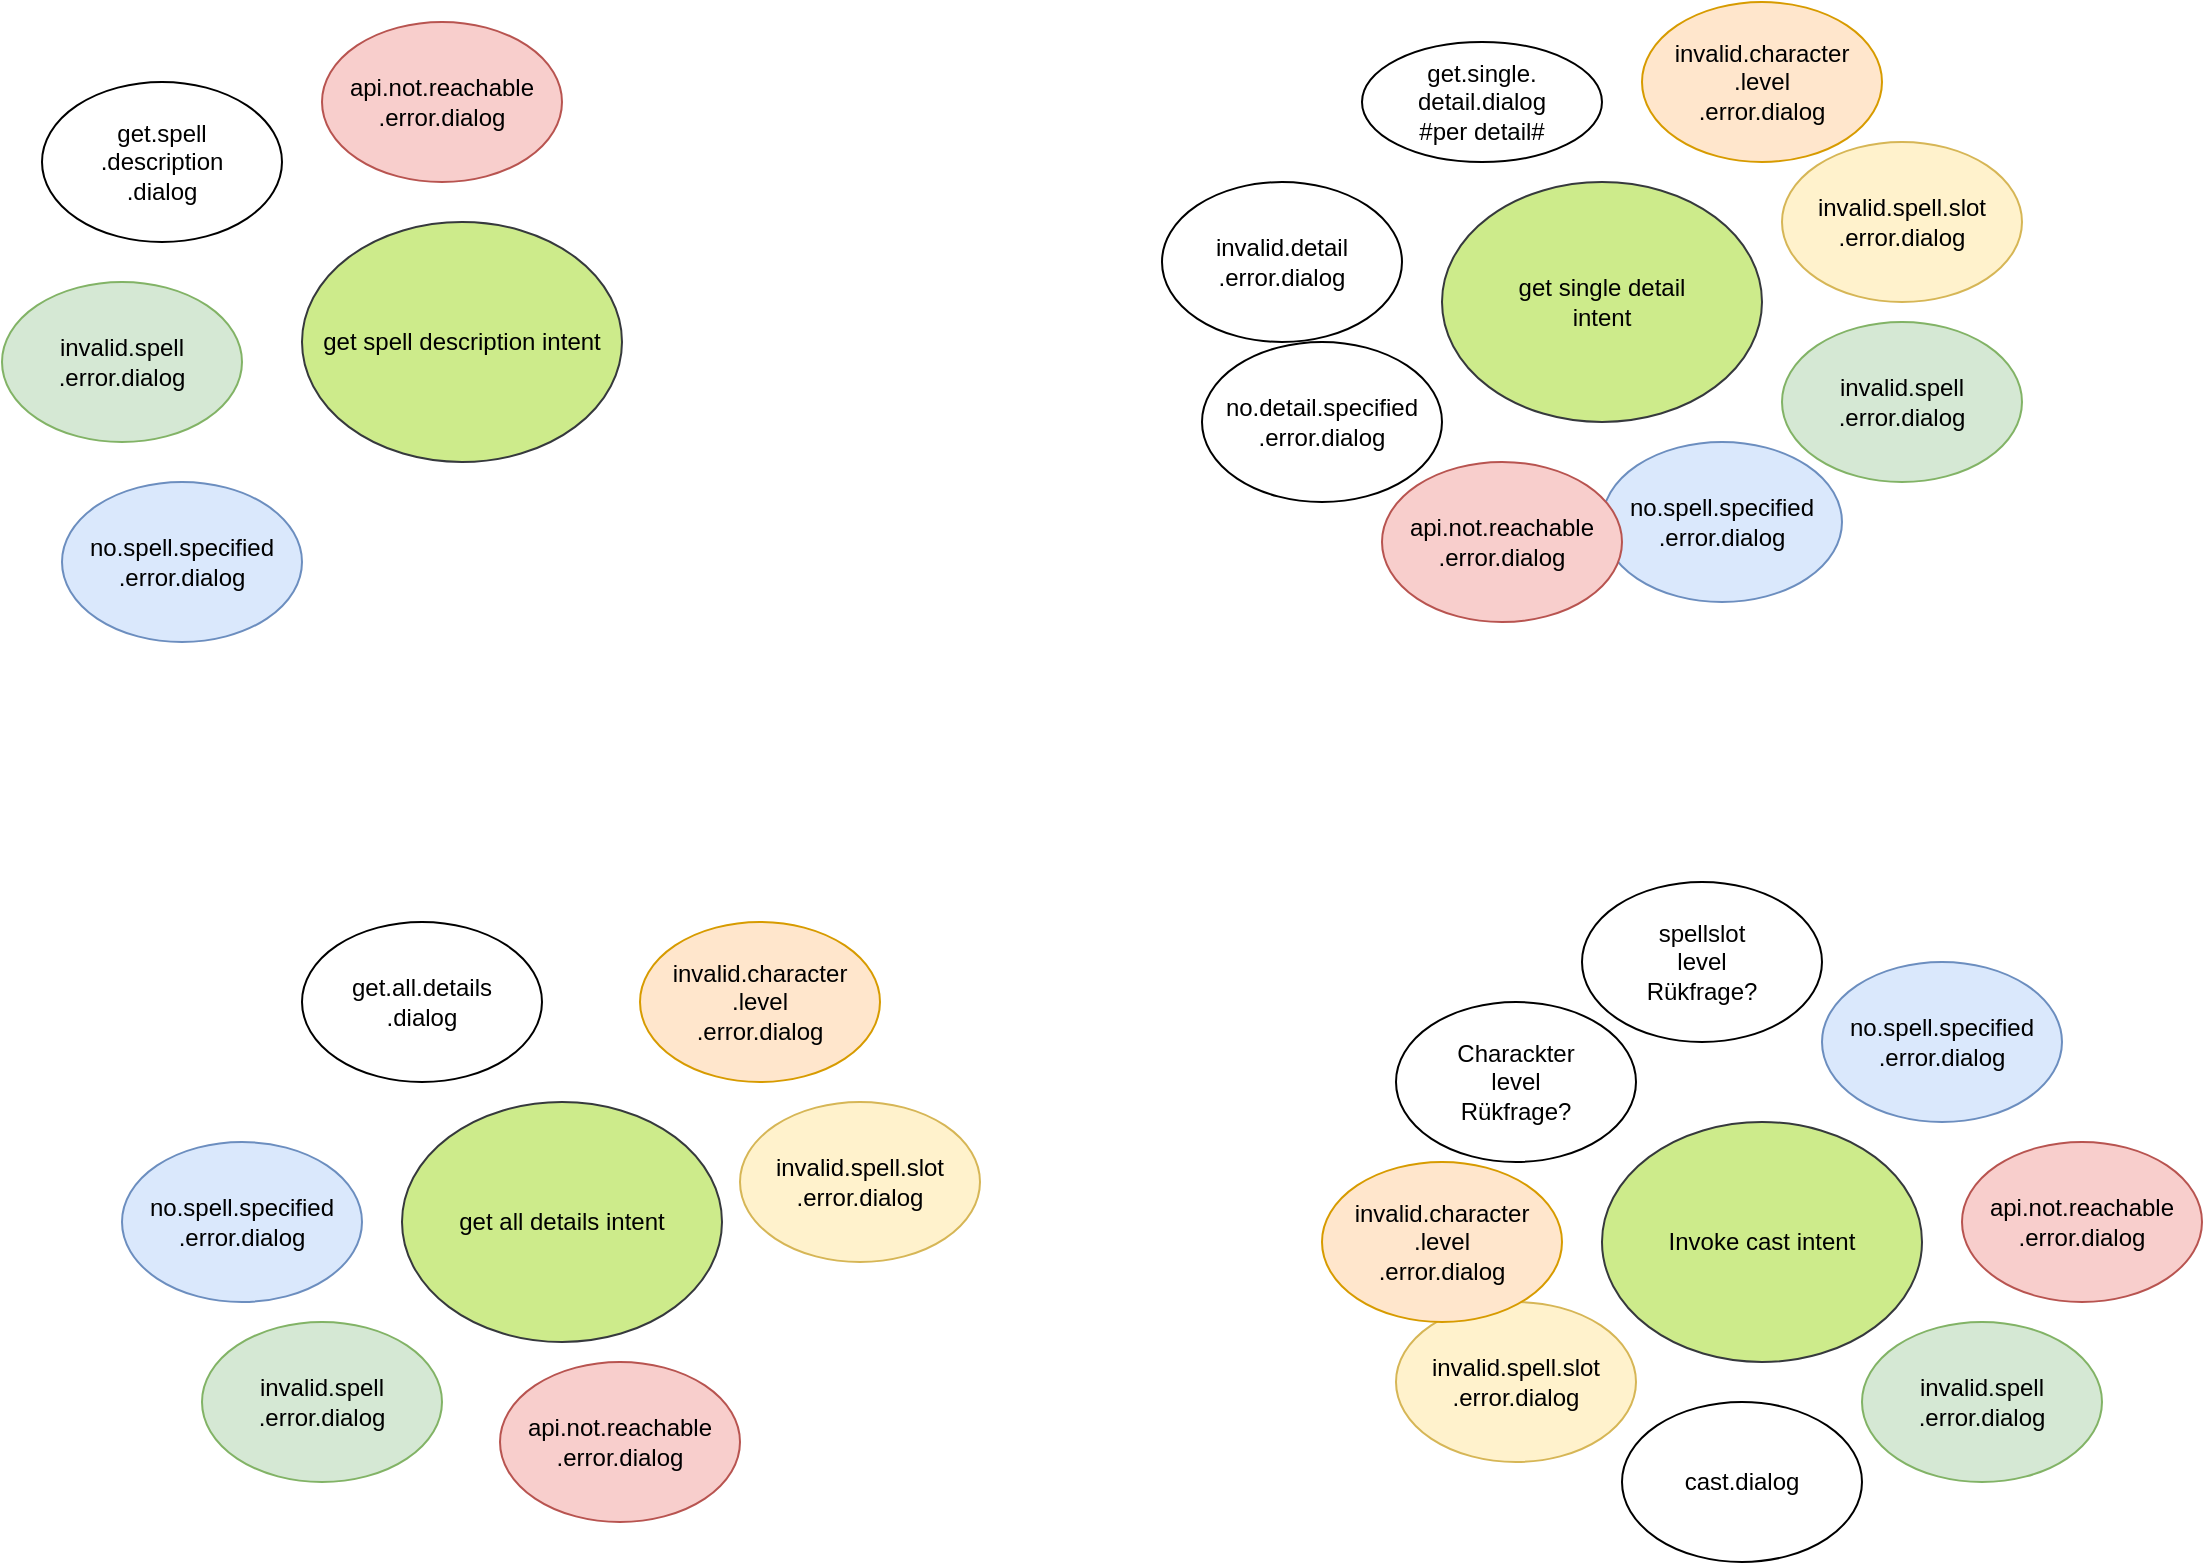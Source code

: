 <mxfile version="14.1.8" type="device"><diagram id="Ehb2cejAjsyU7AzATvCr" name="Seite-1"><mxGraphModel dx="1422" dy="822" grid="1" gridSize="10" guides="1" tooltips="1" connect="1" arrows="1" fold="1" page="1" pageScale="1" pageWidth="827" pageHeight="1169" math="0" shadow="0"><root><mxCell id="0"/><mxCell id="1" parent="0"/><mxCell id="gS6e-m_PlZvfoeBw2O-E-1" value="get.single.&lt;br&gt;detail.dialog&lt;br&gt;#per detail#" style="ellipse;whiteSpace=wrap;html=1;" parent="1" vertex="1"><mxGeometry x="690" y="310" width="120" height="60" as="geometry"/></mxCell><mxCell id="gS6e-m_PlZvfoeBw2O-E-40" value="get spell description intent" style="ellipse;whiteSpace=wrap;html=1;fillColor=#cdeb8b;strokeColor=#36393d;" parent="1" vertex="1"><mxGeometry x="160" y="400" width="160" height="120" as="geometry"/></mxCell><mxCell id="gS6e-m_PlZvfoeBw2O-E-41" value="get all details intent" style="ellipse;whiteSpace=wrap;html=1;fillColor=#cdeb8b;strokeColor=#36393d;" parent="1" vertex="1"><mxGeometry x="210" y="840" width="160" height="120" as="geometry"/></mxCell><mxCell id="gS6e-m_PlZvfoeBw2O-E-42" value="get single detail &lt;br&gt;intent" style="ellipse;whiteSpace=wrap;html=1;fillColor=#cdeb8b;strokeColor=#36393d;" parent="1" vertex="1"><mxGeometry x="730" y="380" width="160" height="120" as="geometry"/></mxCell><mxCell id="gS6e-m_PlZvfoeBw2O-E-44" value="Invoke cast intent" style="ellipse;whiteSpace=wrap;html=1;fillColor=#cdeb8b;strokeColor=#36393d;" parent="1" vertex="1"><mxGeometry x="810" y="850" width="160" height="120" as="geometry"/></mxCell><mxCell id="gS6e-m_PlZvfoeBw2O-E-45" value="no.spell.specified&lt;br&gt;.error.dialog" style="ellipse;whiteSpace=wrap;html=1;fillColor=#dae8fc;strokeColor=#6c8ebf;" parent="1" vertex="1"><mxGeometry x="40" y="530" width="120" height="80" as="geometry"/></mxCell><mxCell id="gS6e-m_PlZvfoeBw2O-E-46" value="invalid.spell&lt;br&gt;.error.dialog" style="ellipse;whiteSpace=wrap;html=1;fillColor=#d5e8d4;strokeColor=#82b366;" parent="1" vertex="1"><mxGeometry x="10" y="430" width="120" height="80" as="geometry"/></mxCell><mxCell id="gS6e-m_PlZvfoeBw2O-E-47" value="get.spell&lt;br&gt;.description&lt;br&gt;.dialog" style="ellipse;whiteSpace=wrap;html=1;" parent="1" vertex="1"><mxGeometry x="30" y="330" width="120" height="80" as="geometry"/></mxCell><mxCell id="gS6e-m_PlZvfoeBw2O-E-49" value="no.spell.specified&lt;br&gt;.error.dialog" style="ellipse;whiteSpace=wrap;html=1;fillColor=#dae8fc;strokeColor=#6c8ebf;" parent="1" vertex="1"><mxGeometry x="810" y="510" width="120" height="80" as="geometry"/></mxCell><mxCell id="gS6e-m_PlZvfoeBw2O-E-50" value="invalid.spell&lt;br&gt;.error.dialog" style="ellipse;whiteSpace=wrap;html=1;fillColor=#d5e8d4;strokeColor=#82b366;" parent="1" vertex="1"><mxGeometry x="900" y="450" width="120" height="80" as="geometry"/></mxCell><mxCell id="gS6e-m_PlZvfoeBw2O-E-51" value="no.detail.specified&lt;br&gt;.error.dialog" style="ellipse;whiteSpace=wrap;html=1;" parent="1" vertex="1"><mxGeometry x="610" y="460" width="120" height="80" as="geometry"/></mxCell><mxCell id="gS6e-m_PlZvfoeBw2O-E-52" value="invalid.detail&lt;br&gt;.error.dialog" style="ellipse;whiteSpace=wrap;html=1;" parent="1" vertex="1"><mxGeometry x="590" y="380" width="120" height="80" as="geometry"/></mxCell><mxCell id="gS6e-m_PlZvfoeBw2O-E-53" value="invalid.spell.slot&lt;br&gt;.error.dialog" style="ellipse;whiteSpace=wrap;html=1;fillColor=#fff2cc;strokeColor=#d6b656;" parent="1" vertex="1"><mxGeometry x="900" y="360" width="120" height="80" as="geometry"/></mxCell><mxCell id="gS6e-m_PlZvfoeBw2O-E-54" value="invalid.character&lt;br&gt;.level&lt;br&gt;.error.dialog" style="ellipse;whiteSpace=wrap;html=1;fillColor=#ffe6cc;strokeColor=#d79b00;" parent="1" vertex="1"><mxGeometry x="830" y="290" width="120" height="80" as="geometry"/></mxCell><mxCell id="MEmN2f2s_jUy_C6ZmVlN-1" value="no.spell.specified&lt;br&gt;.error.dialog" style="ellipse;whiteSpace=wrap;html=1;fillColor=#dae8fc;strokeColor=#6c8ebf;" parent="1" vertex="1"><mxGeometry x="70" y="860" width="120" height="80" as="geometry"/></mxCell><mxCell id="MEmN2f2s_jUy_C6ZmVlN-2" value="invalid.spell&lt;br&gt;.error.dialog" style="ellipse;whiteSpace=wrap;html=1;fillColor=#d5e8d4;strokeColor=#82b366;" parent="1" vertex="1"><mxGeometry x="110" y="950" width="120" height="80" as="geometry"/></mxCell><mxCell id="MEmN2f2s_jUy_C6ZmVlN-5" value="invalid.spell.slot&lt;br&gt;.error.dialog" style="ellipse;whiteSpace=wrap;html=1;fillColor=#fff2cc;strokeColor=#d6b656;" parent="1" vertex="1"><mxGeometry x="379" y="840" width="120" height="80" as="geometry"/></mxCell><mxCell id="MEmN2f2s_jUy_C6ZmVlN-6" value="invalid.character&lt;br&gt;.level&lt;br&gt;.error.dialog" style="ellipse;whiteSpace=wrap;html=1;fillColor=#ffe6cc;strokeColor=#d79b00;" parent="1" vertex="1"><mxGeometry x="329" y="750" width="120" height="80" as="geometry"/></mxCell><mxCell id="MEmN2f2s_jUy_C6ZmVlN-7" value="get.all.details&lt;br&gt;.dialog" style="ellipse;whiteSpace=wrap;html=1;" parent="1" vertex="1"><mxGeometry x="160" y="750" width="120" height="80" as="geometry"/></mxCell><mxCell id="MEmN2f2s_jUy_C6ZmVlN-8" value="no.spell.specified&lt;br&gt;.error.dialog" style="ellipse;whiteSpace=wrap;html=1;fillColor=#dae8fc;strokeColor=#6c8ebf;" parent="1" vertex="1"><mxGeometry x="920" y="770" width="120" height="80" as="geometry"/></mxCell><mxCell id="MEmN2f2s_jUy_C6ZmVlN-9" value="invalid.spell&lt;br&gt;.error.dialog" style="ellipse;whiteSpace=wrap;html=1;fillColor=#d5e8d4;strokeColor=#82b366;" parent="1" vertex="1"><mxGeometry x="940" y="950" width="120" height="80" as="geometry"/></mxCell><mxCell id="MEmN2f2s_jUy_C6ZmVlN-10" value="invalid.spell.slot&lt;br&gt;.error.dialog" style="ellipse;whiteSpace=wrap;html=1;fillColor=#fff2cc;strokeColor=#d6b656;" parent="1" vertex="1"><mxGeometry x="707" y="940" width="120" height="80" as="geometry"/></mxCell><mxCell id="MEmN2f2s_jUy_C6ZmVlN-11" value="invalid.character&lt;br&gt;.level&lt;br&gt;.error.dialog" style="ellipse;whiteSpace=wrap;html=1;fillColor=#ffe6cc;strokeColor=#d79b00;" parent="1" vertex="1"><mxGeometry x="670" y="870" width="120" height="80" as="geometry"/></mxCell><mxCell id="MEmN2f2s_jUy_C6ZmVlN-12" value="Charackter&lt;br&gt;level&lt;br&gt;Rükfrage?" style="ellipse;whiteSpace=wrap;html=1;" parent="1" vertex="1"><mxGeometry x="707" y="790" width="120" height="80" as="geometry"/></mxCell><mxCell id="MEmN2f2s_jUy_C6ZmVlN-13" value="spellslot&lt;br&gt;level&lt;br&gt;Rükfrage?" style="ellipse;whiteSpace=wrap;html=1;" parent="1" vertex="1"><mxGeometry x="800" y="730" width="120" height="80" as="geometry"/></mxCell><mxCell id="MEmN2f2s_jUy_C6ZmVlN-14" value="cast.dialog" style="ellipse;whiteSpace=wrap;html=1;" parent="1" vertex="1"><mxGeometry x="820" y="990" width="120" height="80" as="geometry"/></mxCell><mxCell id="xTxIq9eNKWA8jRRYpphw-1" value="api.not.reachable&lt;br&gt;.error.dialog" style="ellipse;whiteSpace=wrap;html=1;fillColor=#f8cecc;strokeColor=#b85450;" parent="1" vertex="1"><mxGeometry x="170" y="300" width="120" height="80" as="geometry"/></mxCell><mxCell id="xTxIq9eNKWA8jRRYpphw-2" value="api.not.reachable&lt;br&gt;.error.dialog" style="ellipse;whiteSpace=wrap;html=1;fillColor=#f8cecc;strokeColor=#b85450;" parent="1" vertex="1"><mxGeometry x="700" y="520" width="120" height="80" as="geometry"/></mxCell><mxCell id="xTxIq9eNKWA8jRRYpphw-3" value="api.not.reachable&lt;br&gt;.error.dialog" style="ellipse;whiteSpace=wrap;html=1;fillColor=#f8cecc;strokeColor=#b85450;" parent="1" vertex="1"><mxGeometry x="259" y="970" width="120" height="80" as="geometry"/></mxCell><mxCell id="xTxIq9eNKWA8jRRYpphw-4" value="api.not.reachable&lt;br&gt;.error.dialog" style="ellipse;whiteSpace=wrap;html=1;fillColor=#f8cecc;strokeColor=#b85450;" parent="1" vertex="1"><mxGeometry x="990" y="860" width="120" height="80" as="geometry"/></mxCell></root></mxGraphModel></diagram></mxfile>